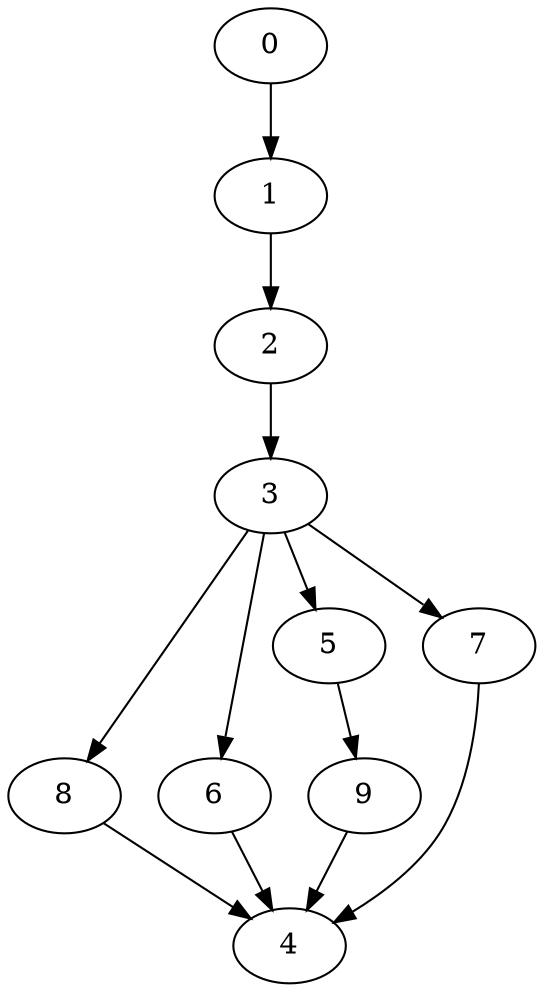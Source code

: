 digraph "SeriesParallel-MaxBf-5_Nodes_10_CCR_9.98_WeightType_Random#1" {
	graph ["Duplicate states"=0,
		GraphType=S_P,
		"Max states in OPEN"=0,
		Modes="120000ms; topo-ordered tasks, ; Pruning: task equivalence, fixed order ready list, ; F-value: ; Optimisation: best schedule length (\
SL) optimisation on equal, ",
		NumberOfTasks=10,
		"Pruned using list schedule length"=9,
		"States removed from OPEN"=0,
		TargetSystem="Homogeneous-2",
		"Time to schedule (ms)"=97,
		"Total idle time"=0,
		"Total schedule length"=66,
		"Total sequential time"=66,
		"Total states created"=18
	];
	0	["Finish time"=5,
		Processor=0,
		"Start time"=0,
		Weight=5];
	1	["Finish time"=14,
		Processor=0,
		"Start time"=5,
		Weight=9];
	0 -> 1	[Weight=67];
	2	["Finish time"=20,
		Processor=0,
		"Start time"=14,
		Weight=6];
	1 -> 2	[Weight=54];
	3	["Finish time"=26,
		Processor=0,
		"Start time"=20,
		Weight=6];
	2 -> 3	[Weight=54];
	8	["Finish time"=28,
		Processor=0,
		"Start time"=26,
		Weight=2];
	3 -> 8	[Weight=40];
	6	["Finish time"=37,
		Processor=0,
		"Start time"=28,
		Weight=9];
	3 -> 6	[Weight=27];
	5	["Finish time"=47,
		Processor=0,
		"Start time"=37,
		Weight=10];
	3 -> 5	[Weight=94];
	7	["Finish time"=57,
		Processor=0,
		"Start time"=47,
		Weight=10];
	3 -> 7	[Weight=40];
	4	["Finish time"=66,
		Processor=0,
		"Start time"=59,
		Weight=7];
	8 -> 4	[Weight=121];
	6 -> 4	[Weight=81];
	9	["Finish time"=59,
		Processor=0,
		"Start time"=57,
		Weight=2];
	5 -> 9	[Weight=27];
	7 -> 4	[Weight=27];
	9 -> 4	[Weight=27];
}
